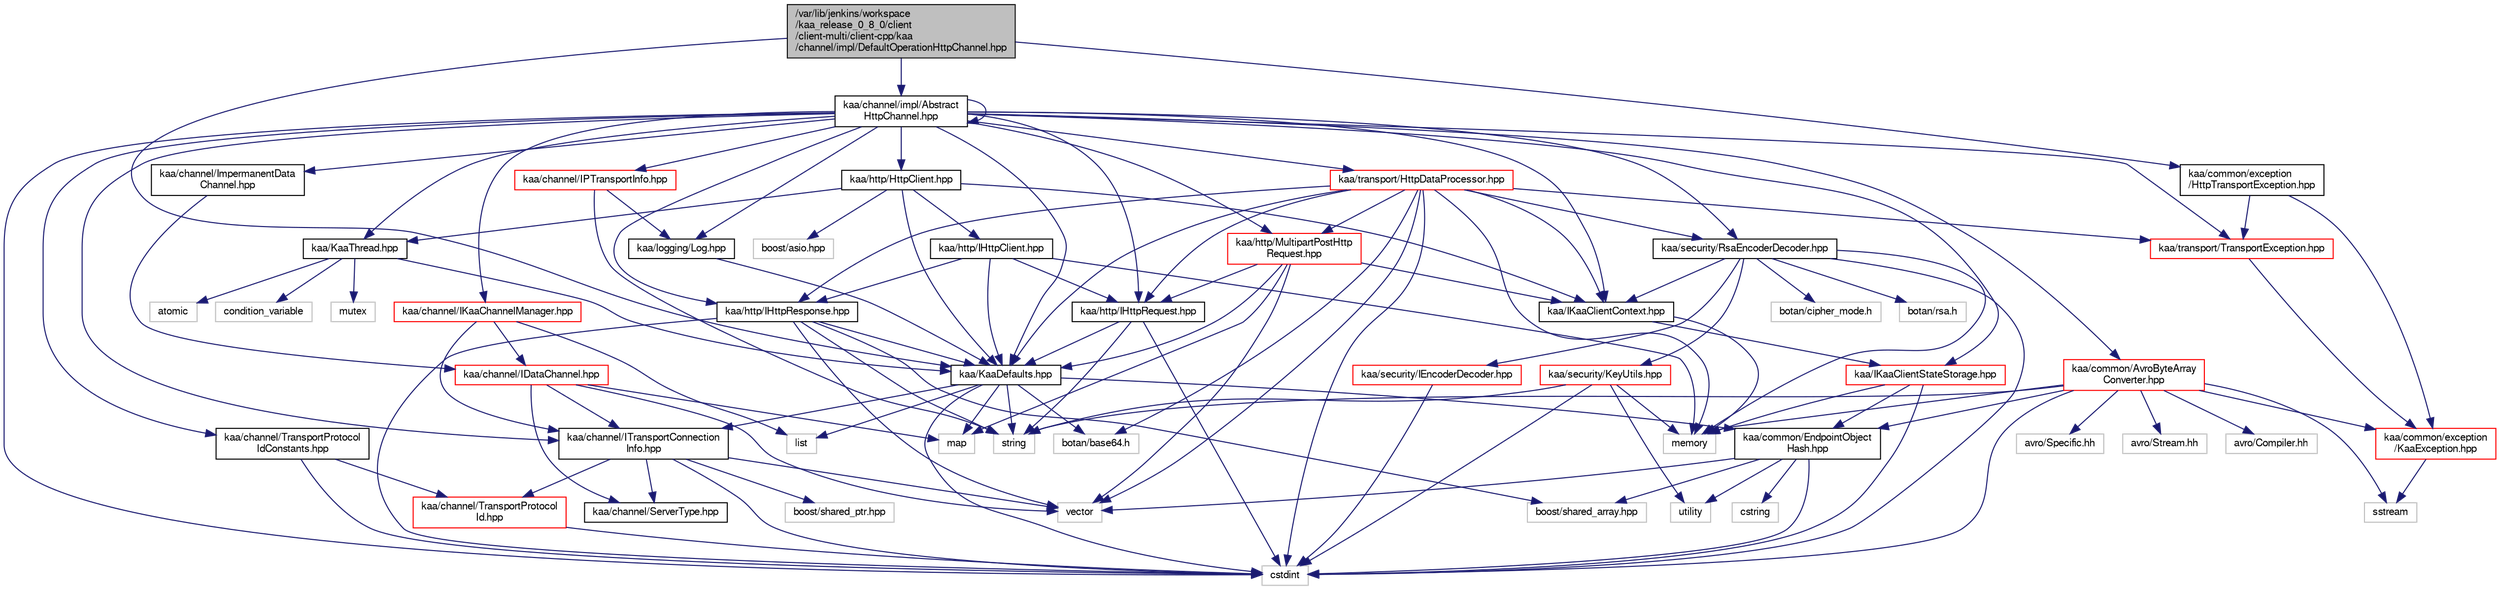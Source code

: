 digraph "/var/lib/jenkins/workspace/kaa_release_0_8_0/client/client-multi/client-cpp/kaa/channel/impl/DefaultOperationHttpChannel.hpp"
{
  bgcolor="transparent";
  edge [fontname="FreeSans",fontsize="10",labelfontname="FreeSans",labelfontsize="10"];
  node [fontname="FreeSans",fontsize="10",shape=record];
  Node1 [label="/var/lib/jenkins/workspace\l/kaa_release_0_8_0/client\l/client-multi/client-cpp/kaa\l/channel/impl/DefaultOperationHttpChannel.hpp",height=0.2,width=0.4,color="black", fillcolor="grey75", style="filled" fontcolor="black"];
  Node1 -> Node2 [color="midnightblue",fontsize="10",style="solid",fontname="FreeSans"];
  Node2 [label="kaa/KaaDefaults.hpp",height=0.2,width=0.4,color="black",URL="$KaaDefaults_8hpp.html"];
  Node2 -> Node3 [color="midnightblue",fontsize="10",style="solid",fontname="FreeSans"];
  Node3 [label="map",height=0.2,width=0.4,color="grey75"];
  Node2 -> Node4 [color="midnightblue",fontsize="10",style="solid",fontname="FreeSans"];
  Node4 [label="list",height=0.2,width=0.4,color="grey75"];
  Node2 -> Node5 [color="midnightblue",fontsize="10",style="solid",fontname="FreeSans"];
  Node5 [label="string",height=0.2,width=0.4,color="grey75"];
  Node2 -> Node6 [color="midnightblue",fontsize="10",style="solid",fontname="FreeSans"];
  Node6 [label="botan/base64.h",height=0.2,width=0.4,color="grey75"];
  Node2 -> Node7 [color="midnightblue",fontsize="10",style="solid",fontname="FreeSans"];
  Node7 [label="cstdint",height=0.2,width=0.4,color="grey75"];
  Node2 -> Node8 [color="midnightblue",fontsize="10",style="solid",fontname="FreeSans"];
  Node8 [label="kaa/common/EndpointObject\lHash.hpp",height=0.2,width=0.4,color="black",URL="$EndpointObjectHash_8hpp.html"];
  Node8 -> Node9 [color="midnightblue",fontsize="10",style="solid",fontname="FreeSans"];
  Node9 [label="utility",height=0.2,width=0.4,color="grey75"];
  Node8 -> Node10 [color="midnightblue",fontsize="10",style="solid",fontname="FreeSans"];
  Node10 [label="cstring",height=0.2,width=0.4,color="grey75"];
  Node8 -> Node11 [color="midnightblue",fontsize="10",style="solid",fontname="FreeSans"];
  Node11 [label="vector",height=0.2,width=0.4,color="grey75"];
  Node8 -> Node7 [color="midnightblue",fontsize="10",style="solid",fontname="FreeSans"];
  Node8 -> Node12 [color="midnightblue",fontsize="10",style="solid",fontname="FreeSans"];
  Node12 [label="boost/shared_array.hpp",height=0.2,width=0.4,color="grey75"];
  Node2 -> Node13 [color="midnightblue",fontsize="10",style="solid",fontname="FreeSans"];
  Node13 [label="kaa/channel/ITransportConnection\lInfo.hpp",height=0.2,width=0.4,color="black",URL="$ITransportConnectionInfo_8hpp.html"];
  Node13 -> Node7 [color="midnightblue",fontsize="10",style="solid",fontname="FreeSans"];
  Node13 -> Node11 [color="midnightblue",fontsize="10",style="solid",fontname="FreeSans"];
  Node13 -> Node14 [color="midnightblue",fontsize="10",style="solid",fontname="FreeSans"];
  Node14 [label="boost/shared_ptr.hpp",height=0.2,width=0.4,color="grey75"];
  Node13 -> Node15 [color="midnightblue",fontsize="10",style="solid",fontname="FreeSans"];
  Node15 [label="kaa/channel/ServerType.hpp",height=0.2,width=0.4,color="black",URL="$ServerType_8hpp.html"];
  Node13 -> Node16 [color="midnightblue",fontsize="10",style="solid",fontname="FreeSans"];
  Node16 [label="kaa/channel/TransportProtocol\lId.hpp",height=0.2,width=0.4,color="red",URL="$TransportProtocolId_8hpp.html"];
  Node16 -> Node7 [color="midnightblue",fontsize="10",style="solid",fontname="FreeSans"];
  Node1 -> Node17 [color="midnightblue",fontsize="10",style="solid",fontname="FreeSans"];
  Node17 [label="kaa/channel/impl/Abstract\lHttpChannel.hpp",height=0.2,width=0.4,color="black",URL="$AbstractHttpChannel_8hpp.html"];
  Node17 -> Node2 [color="midnightblue",fontsize="10",style="solid",fontname="FreeSans"];
  Node17 -> Node18 [color="midnightblue",fontsize="10",style="solid",fontname="FreeSans"];
  Node18 [label="kaa/channel/ImpermanentData\lChannel.hpp",height=0.2,width=0.4,color="black",URL="$ImpermanentDataChannel_8hpp.html"];
  Node18 -> Node19 [color="midnightblue",fontsize="10",style="solid",fontname="FreeSans"];
  Node19 [label="kaa/channel/IDataChannel.hpp",height=0.2,width=0.4,color="red",URL="$IDataChannel_8hpp.html"];
  Node19 -> Node11 [color="midnightblue",fontsize="10",style="solid",fontname="FreeSans"];
  Node19 -> Node3 [color="midnightblue",fontsize="10",style="solid",fontname="FreeSans"];
  Node19 -> Node15 [color="midnightblue",fontsize="10",style="solid",fontname="FreeSans"];
  Node19 -> Node13 [color="midnightblue",fontsize="10",style="solid",fontname="FreeSans"];
  Node17 -> Node7 [color="midnightblue",fontsize="10",style="solid",fontname="FreeSans"];
  Node17 -> Node20 [color="midnightblue",fontsize="10",style="solid",fontname="FreeSans"];
  Node20 [label="kaa/KaaThread.hpp",height=0.2,width=0.4,color="black",URL="$KaaThread_8hpp.html"];
  Node20 -> Node2 [color="midnightblue",fontsize="10",style="solid",fontname="FreeSans"];
  Node20 -> Node21 [color="midnightblue",fontsize="10",style="solid",fontname="FreeSans"];
  Node21 [label="mutex",height=0.2,width=0.4,color="grey75"];
  Node20 -> Node22 [color="midnightblue",fontsize="10",style="solid",fontname="FreeSans"];
  Node22 [label="atomic",height=0.2,width=0.4,color="grey75"];
  Node20 -> Node23 [color="midnightblue",fontsize="10",style="solid",fontname="FreeSans"];
  Node23 [label="condition_variable",height=0.2,width=0.4,color="grey75"];
  Node17 -> Node24 [color="midnightblue",fontsize="10",style="solid",fontname="FreeSans"];
  Node24 [label="kaa/logging/Log.hpp",height=0.2,width=0.4,color="black",URL="$Log_8hpp.html"];
  Node24 -> Node2 [color="midnightblue",fontsize="10",style="solid",fontname="FreeSans"];
  Node17 -> Node25 [color="midnightblue",fontsize="10",style="solid",fontname="FreeSans"];
  Node25 [label="kaa/http/HttpClient.hpp",height=0.2,width=0.4,color="black",URL="$HttpClient_8hpp.html"];
  Node25 -> Node2 [color="midnightblue",fontsize="10",style="solid",fontname="FreeSans"];
  Node25 -> Node26 [color="midnightblue",fontsize="10",style="solid",fontname="FreeSans"];
  Node26 [label="kaa/http/IHttpClient.hpp",height=0.2,width=0.4,color="black",URL="$IHttpClient_8hpp.html"];
  Node26 -> Node2 [color="midnightblue",fontsize="10",style="solid",fontname="FreeSans"];
  Node26 -> Node27 [color="midnightblue",fontsize="10",style="solid",fontname="FreeSans"];
  Node27 [label="memory",height=0.2,width=0.4,color="grey75"];
  Node26 -> Node28 [color="midnightblue",fontsize="10",style="solid",fontname="FreeSans"];
  Node28 [label="kaa/http/IHttpResponse.hpp",height=0.2,width=0.4,color="black",URL="$IHttpResponse_8hpp.html"];
  Node28 -> Node2 [color="midnightblue",fontsize="10",style="solid",fontname="FreeSans"];
  Node28 -> Node7 [color="midnightblue",fontsize="10",style="solid",fontname="FreeSans"];
  Node28 -> Node12 [color="midnightblue",fontsize="10",style="solid",fontname="FreeSans"];
  Node28 -> Node5 [color="midnightblue",fontsize="10",style="solid",fontname="FreeSans"];
  Node28 -> Node11 [color="midnightblue",fontsize="10",style="solid",fontname="FreeSans"];
  Node26 -> Node29 [color="midnightblue",fontsize="10",style="solid",fontname="FreeSans"];
  Node29 [label="kaa/http/IHttpRequest.hpp",height=0.2,width=0.4,color="black",URL="$IHttpRequest_8hpp.html"];
  Node29 -> Node2 [color="midnightblue",fontsize="10",style="solid",fontname="FreeSans"];
  Node29 -> Node5 [color="midnightblue",fontsize="10",style="solid",fontname="FreeSans"];
  Node29 -> Node7 [color="midnightblue",fontsize="10",style="solid",fontname="FreeSans"];
  Node25 -> Node30 [color="midnightblue",fontsize="10",style="solid",fontname="FreeSans"];
  Node30 [label="boost/asio.hpp",height=0.2,width=0.4,color="grey75"];
  Node25 -> Node20 [color="midnightblue",fontsize="10",style="solid",fontname="FreeSans"];
  Node25 -> Node31 [color="midnightblue",fontsize="10",style="solid",fontname="FreeSans"];
  Node31 [label="kaa/IKaaClientContext.hpp",height=0.2,width=0.4,color="black",URL="$IKaaClientContext_8hpp.html"];
  Node31 -> Node27 [color="midnightblue",fontsize="10",style="solid",fontname="FreeSans"];
  Node31 -> Node32 [color="midnightblue",fontsize="10",style="solid",fontname="FreeSans"];
  Node32 [label="kaa/IKaaClientStateStorage.hpp",height=0.2,width=0.4,color="red",URL="$IKaaClientStateStorage_8hpp.html"];
  Node32 -> Node7 [color="midnightblue",fontsize="10",style="solid",fontname="FreeSans"];
  Node32 -> Node27 [color="midnightblue",fontsize="10",style="solid",fontname="FreeSans"];
  Node32 -> Node8 [color="midnightblue",fontsize="10",style="solid",fontname="FreeSans"];
  Node17 -> Node29 [color="midnightblue",fontsize="10",style="solid",fontname="FreeSans"];
  Node17 -> Node28 [color="midnightblue",fontsize="10",style="solid",fontname="FreeSans"];
  Node17 -> Node17 [color="midnightblue",fontsize="10",style="solid",fontname="FreeSans"];
  Node17 -> Node33 [color="midnightblue",fontsize="10",style="solid",fontname="FreeSans"];
  Node33 [label="kaa/security/RsaEncoderDecoder.hpp",height=0.2,width=0.4,color="black",URL="$RsaEncoderDecoder_8hpp.html"];
  Node33 -> Node34 [color="midnightblue",fontsize="10",style="solid",fontname="FreeSans"];
  Node34 [label="kaa/security/KeyUtils.hpp",height=0.2,width=0.4,color="red",URL="$KeyUtils_8hpp.html"];
  Node34 -> Node5 [color="midnightblue",fontsize="10",style="solid",fontname="FreeSans"];
  Node34 -> Node9 [color="midnightblue",fontsize="10",style="solid",fontname="FreeSans"];
  Node34 -> Node7 [color="midnightblue",fontsize="10",style="solid",fontname="FreeSans"];
  Node34 -> Node27 [color="midnightblue",fontsize="10",style="solid",fontname="FreeSans"];
  Node33 -> Node35 [color="midnightblue",fontsize="10",style="solid",fontname="FreeSans"];
  Node35 [label="kaa/security/IEncoderDecoder.hpp",height=0.2,width=0.4,color="red",URL="$IEncoderDecoder_8hpp.html"];
  Node35 -> Node7 [color="midnightblue",fontsize="10",style="solid",fontname="FreeSans"];
  Node33 -> Node31 [color="midnightblue",fontsize="10",style="solid",fontname="FreeSans"];
  Node33 -> Node36 [color="midnightblue",fontsize="10",style="solid",fontname="FreeSans"];
  Node36 [label="botan/rsa.h",height=0.2,width=0.4,color="grey75"];
  Node33 -> Node37 [color="midnightblue",fontsize="10",style="solid",fontname="FreeSans"];
  Node37 [label="botan/cipher_mode.h",height=0.2,width=0.4,color="grey75"];
  Node33 -> Node7 [color="midnightblue",fontsize="10",style="solid",fontname="FreeSans"];
  Node33 -> Node27 [color="midnightblue",fontsize="10",style="solid",fontname="FreeSans"];
  Node17 -> Node38 [color="midnightblue",fontsize="10",style="solid",fontname="FreeSans"];
  Node38 [label="kaa/common/AvroByteArray\lConverter.hpp",height=0.2,width=0.4,color="red",URL="$AvroByteArrayConverter_8hpp.html"];
  Node38 -> Node5 [color="midnightblue",fontsize="10",style="solid",fontname="FreeSans"];
  Node38 -> Node27 [color="midnightblue",fontsize="10",style="solid",fontname="FreeSans"];
  Node38 -> Node39 [color="midnightblue",fontsize="10",style="solid",fontname="FreeSans"];
  Node39 [label="sstream",height=0.2,width=0.4,color="grey75"];
  Node38 -> Node7 [color="midnightblue",fontsize="10",style="solid",fontname="FreeSans"];
  Node38 -> Node40 [color="midnightblue",fontsize="10",style="solid",fontname="FreeSans"];
  Node40 [label="avro/Compiler.hh",height=0.2,width=0.4,color="grey75"];
  Node38 -> Node41 [color="midnightblue",fontsize="10",style="solid",fontname="FreeSans"];
  Node41 [label="avro/Specific.hh",height=0.2,width=0.4,color="grey75"];
  Node38 -> Node42 [color="midnightblue",fontsize="10",style="solid",fontname="FreeSans"];
  Node42 [label="avro/Stream.hh",height=0.2,width=0.4,color="grey75"];
  Node38 -> Node8 [color="midnightblue",fontsize="10",style="solid",fontname="FreeSans"];
  Node38 -> Node43 [color="midnightblue",fontsize="10",style="solid",fontname="FreeSans"];
  Node43 [label="kaa/common/exception\l/KaaException.hpp",height=0.2,width=0.4,color="red",URL="$KaaException_8hpp.html"];
  Node43 -> Node39 [color="midnightblue",fontsize="10",style="solid",fontname="FreeSans"];
  Node17 -> Node44 [color="midnightblue",fontsize="10",style="solid",fontname="FreeSans"];
  Node44 [label="kaa/http/MultipartPostHttp\lRequest.hpp",height=0.2,width=0.4,color="red",URL="$MultipartPostHttpRequest_8hpp.html"];
  Node44 -> Node2 [color="midnightblue",fontsize="10",style="solid",fontname="FreeSans"];
  Node44 -> Node29 [color="midnightblue",fontsize="10",style="solid",fontname="FreeSans"];
  Node44 -> Node31 [color="midnightblue",fontsize="10",style="solid",fontname="FreeSans"];
  Node44 -> Node3 [color="midnightblue",fontsize="10",style="solid",fontname="FreeSans"];
  Node44 -> Node11 [color="midnightblue",fontsize="10",style="solid",fontname="FreeSans"];
  Node17 -> Node45 [color="midnightblue",fontsize="10",style="solid",fontname="FreeSans"];
  Node45 [label="kaa/transport/HttpDataProcessor.hpp",height=0.2,width=0.4,color="red",URL="$HttpDataProcessor_8hpp.html"];
  Node45 -> Node2 [color="midnightblue",fontsize="10",style="solid",fontname="FreeSans"];
  Node45 -> Node11 [color="midnightblue",fontsize="10",style="solid",fontname="FreeSans"];
  Node45 -> Node27 [color="midnightblue",fontsize="10",style="solid",fontname="FreeSans"];
  Node45 -> Node7 [color="midnightblue",fontsize="10",style="solid",fontname="FreeSans"];
  Node45 -> Node6 [color="midnightblue",fontsize="10",style="solid",fontname="FreeSans"];
  Node45 -> Node29 [color="midnightblue",fontsize="10",style="solid",fontname="FreeSans"];
  Node45 -> Node28 [color="midnightblue",fontsize="10",style="solid",fontname="FreeSans"];
  Node45 -> Node33 [color="midnightblue",fontsize="10",style="solid",fontname="FreeSans"];
  Node45 -> Node44 [color="midnightblue",fontsize="10",style="solid",fontname="FreeSans"];
  Node45 -> Node46 [color="midnightblue",fontsize="10",style="solid",fontname="FreeSans"];
  Node46 [label="kaa/transport/TransportException.hpp",height=0.2,width=0.4,color="red",URL="$TransportException_8hpp.html"];
  Node46 -> Node43 [color="midnightblue",fontsize="10",style="solid",fontname="FreeSans"];
  Node45 -> Node31 [color="midnightblue",fontsize="10",style="solid",fontname="FreeSans"];
  Node17 -> Node46 [color="midnightblue",fontsize="10",style="solid",fontname="FreeSans"];
  Node17 -> Node47 [color="midnightblue",fontsize="10",style="solid",fontname="FreeSans"];
  Node47 [label="kaa/channel/IKaaChannelManager.hpp",height=0.2,width=0.4,color="red",URL="$IKaaChannelManager_8hpp.html"];
  Node47 -> Node4 [color="midnightblue",fontsize="10",style="solid",fontname="FreeSans"];
  Node47 -> Node19 [color="midnightblue",fontsize="10",style="solid",fontname="FreeSans"];
  Node47 -> Node13 [color="midnightblue",fontsize="10",style="solid",fontname="FreeSans"];
  Node17 -> Node48 [color="midnightblue",fontsize="10",style="solid",fontname="FreeSans"];
  Node48 [label="kaa/channel/IPTransportInfo.hpp",height=0.2,width=0.4,color="red",URL="$IPTransportInfo_8hpp.html"];
  Node48 -> Node5 [color="midnightblue",fontsize="10",style="solid",fontname="FreeSans"];
  Node48 -> Node24 [color="midnightblue",fontsize="10",style="solid",fontname="FreeSans"];
  Node17 -> Node13 [color="midnightblue",fontsize="10",style="solid",fontname="FreeSans"];
  Node17 -> Node49 [color="midnightblue",fontsize="10",style="solid",fontname="FreeSans"];
  Node49 [label="kaa/channel/TransportProtocol\lIdConstants.hpp",height=0.2,width=0.4,color="black",URL="$TransportProtocolIdConstants_8hpp.html"];
  Node49 -> Node7 [color="midnightblue",fontsize="10",style="solid",fontname="FreeSans"];
  Node49 -> Node16 [color="midnightblue",fontsize="10",style="solid",fontname="FreeSans"];
  Node17 -> Node32 [color="midnightblue",fontsize="10",style="solid",fontname="FreeSans"];
  Node17 -> Node31 [color="midnightblue",fontsize="10",style="solid",fontname="FreeSans"];
  Node1 -> Node50 [color="midnightblue",fontsize="10",style="solid",fontname="FreeSans"];
  Node50 [label="kaa/common/exception\l/HttpTransportException.hpp",height=0.2,width=0.4,color="black",URL="$HttpTransportException_8hpp.html"];
  Node50 -> Node43 [color="midnightblue",fontsize="10",style="solid",fontname="FreeSans"];
  Node50 -> Node46 [color="midnightblue",fontsize="10",style="solid",fontname="FreeSans"];
}
